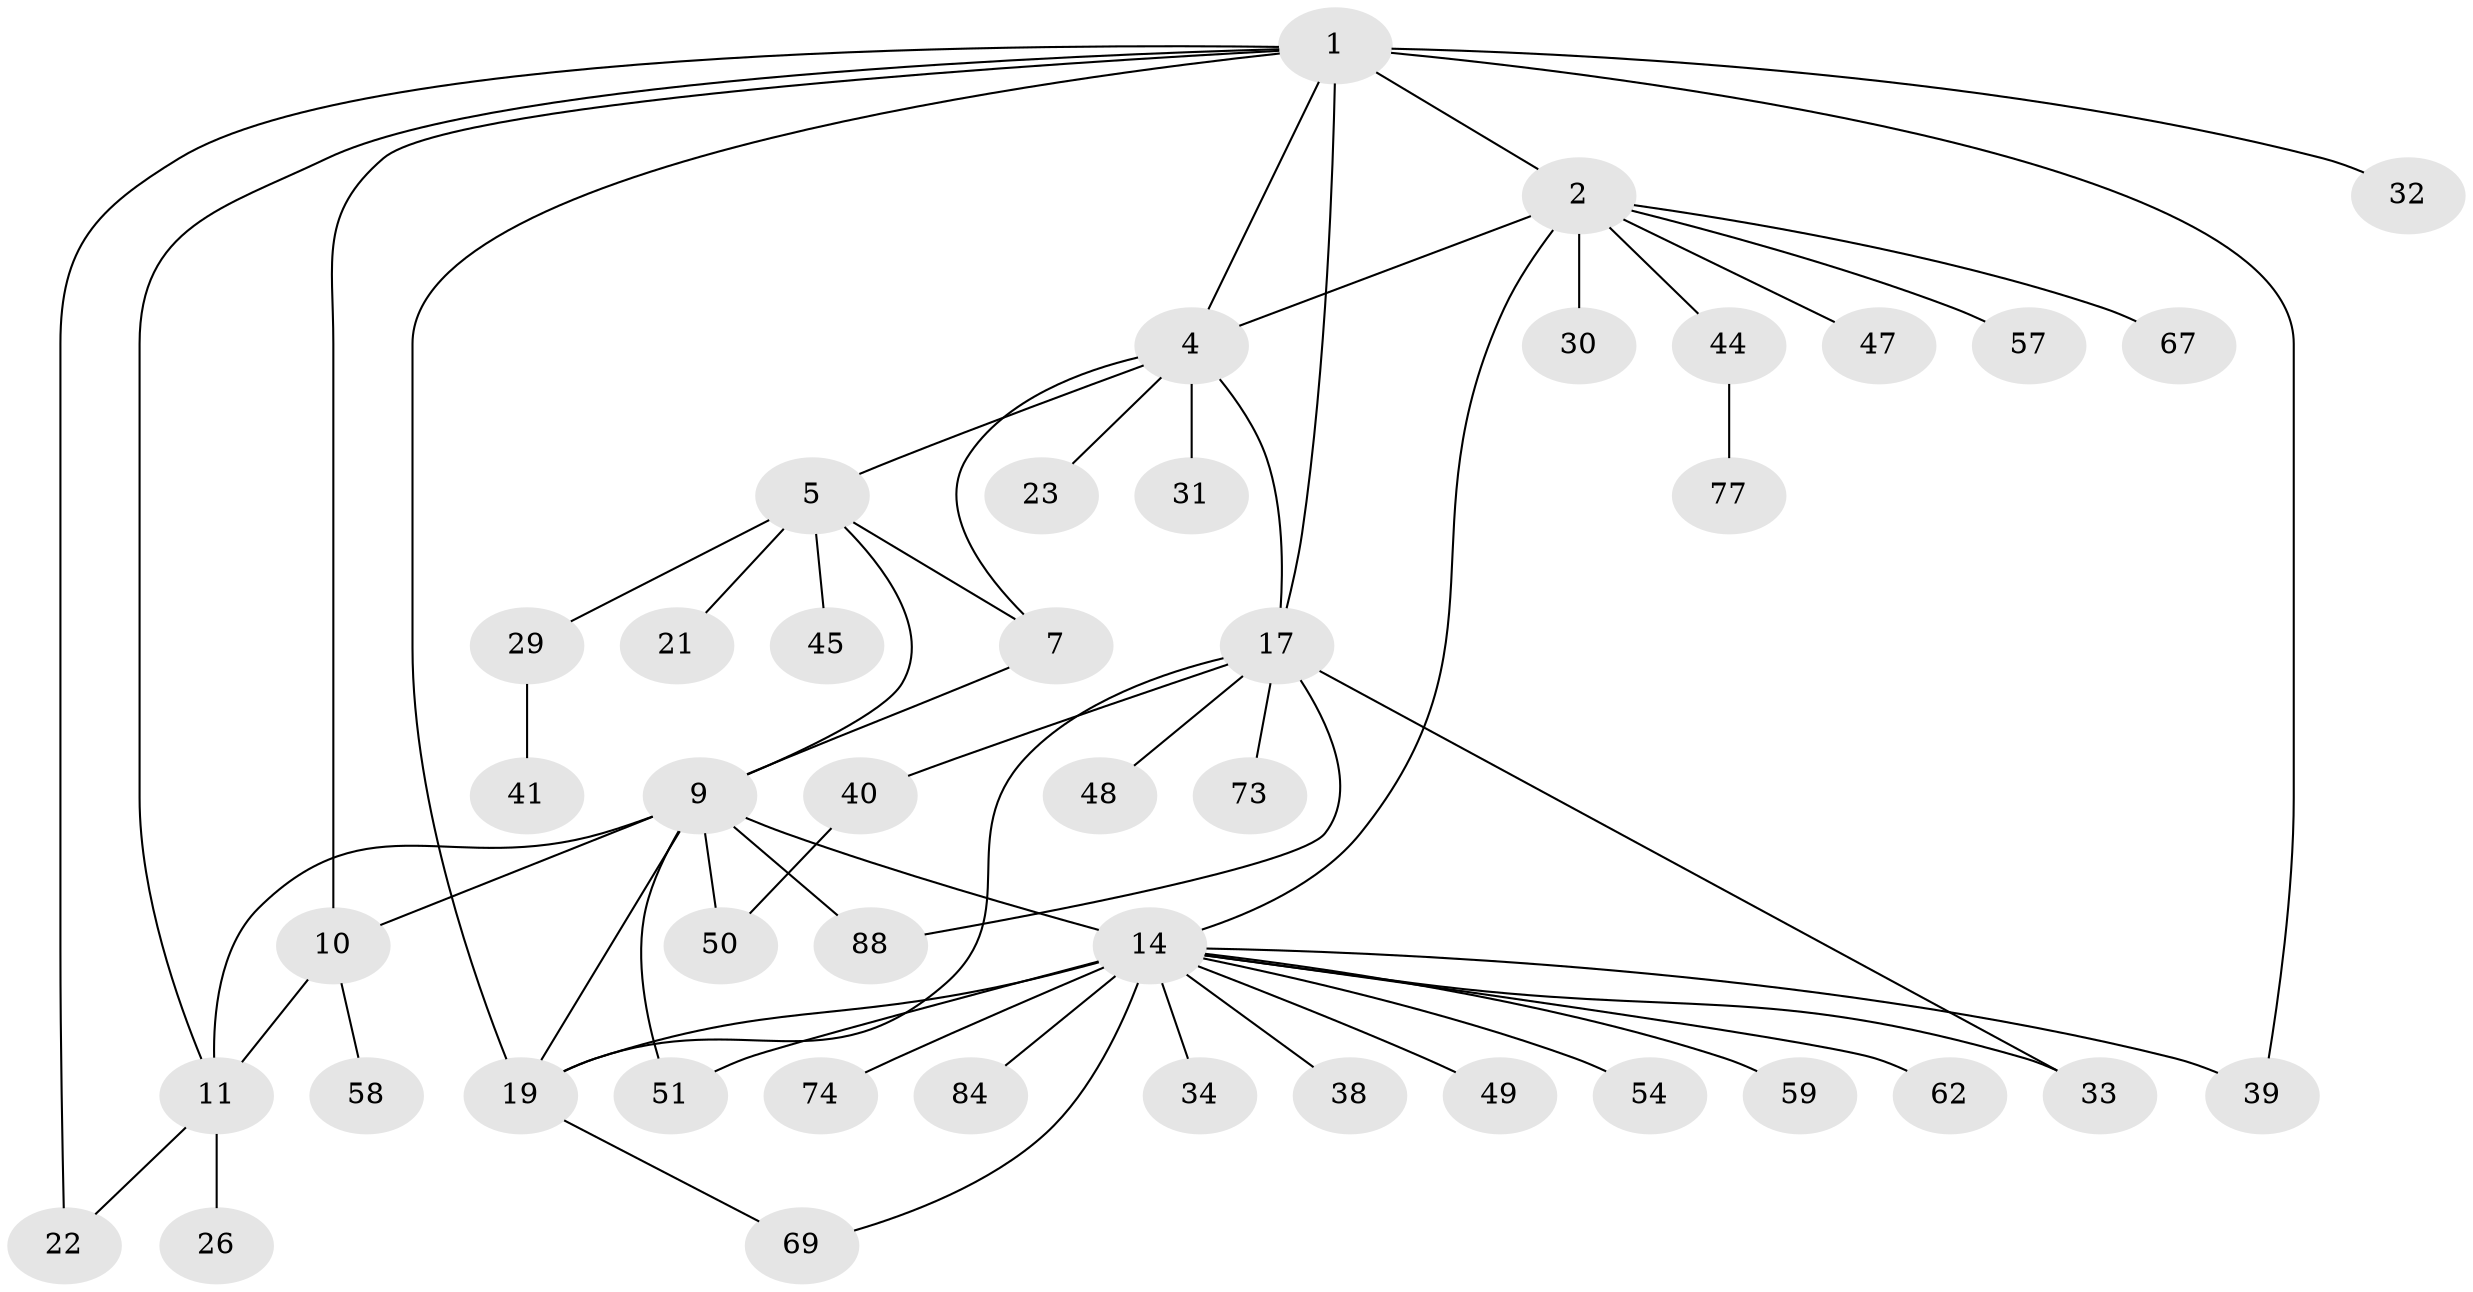 // original degree distribution, {5: 0.056818181818181816, 10: 0.011363636363636364, 8: 0.056818181818181816, 7: 0.03409090909090909, 9: 0.011363636363636364, 3: 0.10227272727272728, 4: 0.022727272727272728, 6: 0.011363636363636364, 16: 0.011363636363636364, 2: 0.18181818181818182, 1: 0.5}
// Generated by graph-tools (version 1.1) at 2025/15/03/09/25 04:15:43]
// undirected, 44 vertices, 61 edges
graph export_dot {
graph [start="1"]
  node [color=gray90,style=filled];
  1 [super="+63+3"];
  2 [super="+35"];
  4 [super="+6+53+52"];
  5 [super="+55+80"];
  7 [super="+8+86"];
  9 [super="+12+82"];
  10 [super="+27"];
  11 [super="+56+71"];
  14 [super="+15"];
  17 [super="+18"];
  19;
  21 [super="+75"];
  22 [super="+37+60"];
  23;
  26 [super="+81"];
  29;
  30;
  31 [super="+64"];
  32;
  33;
  34;
  38;
  39;
  40 [super="+65"];
  41;
  44 [super="+76"];
  45;
  47;
  48;
  49;
  50;
  51 [super="+72"];
  54;
  57;
  58;
  59;
  62;
  67;
  69;
  73;
  74;
  77;
  84;
  88;
  1 -- 2 [weight=2];
  1 -- 4 [weight=2];
  1 -- 11;
  1 -- 32;
  1 -- 39;
  1 -- 10;
  1 -- 17 [weight=2];
  1 -- 19;
  1 -- 22;
  2 -- 4;
  2 -- 30;
  2 -- 44;
  2 -- 47;
  2 -- 57;
  2 -- 67;
  2 -- 14;
  4 -- 23;
  4 -- 17;
  4 -- 5;
  4 -- 7 [weight=2];
  4 -- 31;
  5 -- 7 [weight=2];
  5 -- 21;
  5 -- 29;
  5 -- 45;
  5 -- 9;
  7 -- 9;
  9 -- 10 [weight=2];
  9 -- 11 [weight=2];
  9 -- 19 [weight=3];
  9 -- 14 [weight=4];
  9 -- 50;
  9 -- 51;
  9 -- 88;
  10 -- 11;
  10 -- 58;
  11 -- 22;
  11 -- 26;
  14 -- 69;
  14 -- 74;
  14 -- 19;
  14 -- 84;
  14 -- 33;
  14 -- 34;
  14 -- 38;
  14 -- 39;
  14 -- 49;
  14 -- 51;
  14 -- 54;
  14 -- 59;
  14 -- 62;
  17 -- 19 [weight=2];
  17 -- 40;
  17 -- 48;
  17 -- 33;
  17 -- 88;
  17 -- 73;
  19 -- 69;
  29 -- 41;
  40 -- 50;
  44 -- 77;
}
